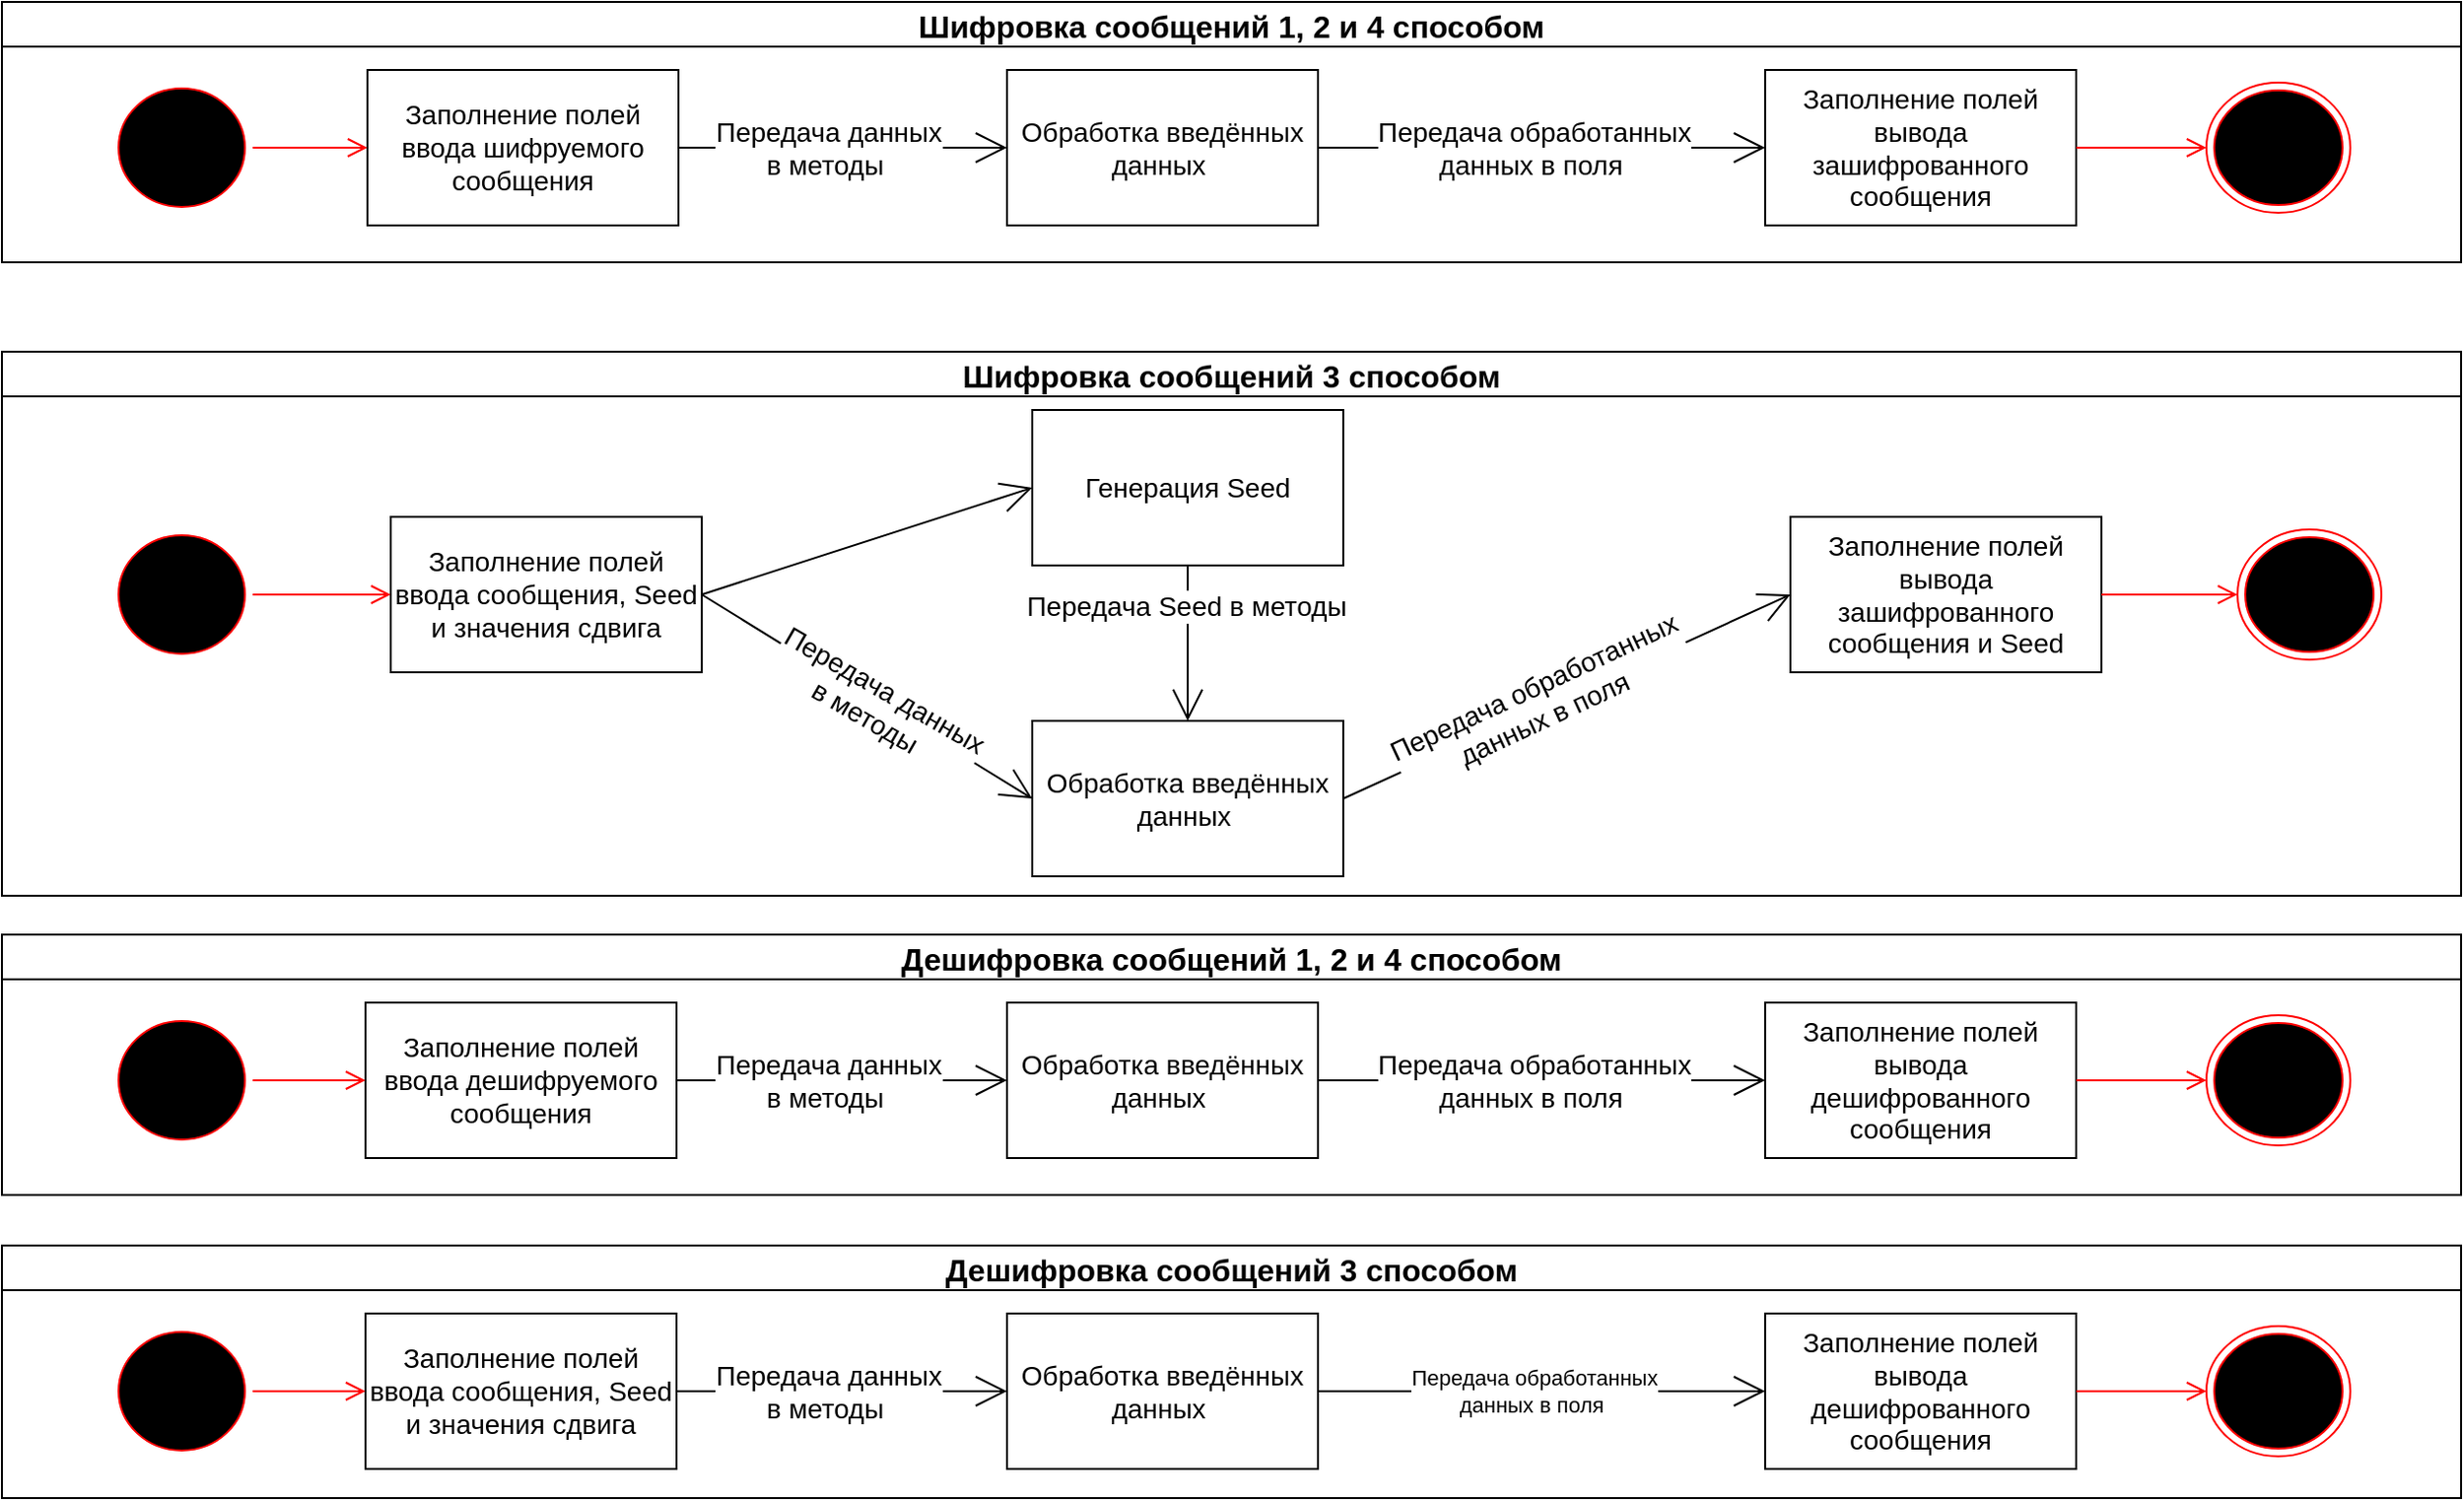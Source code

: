 <mxfile version="20.3.0" type="device"><diagram id="Tugr-xH9DyG1FIea2xim" name="Страница 1"><mxGraphModel dx="1195" dy="830" grid="1" gridSize="10" guides="1" tooltips="1" connect="1" arrows="1" fold="1" page="0" pageScale="1" pageWidth="827" pageHeight="1169" math="0" shadow="0"><root><mxCell id="0"/><mxCell id="1" parent="0"/><mxCell id="VseMqzzLTN0m9cGZWWbS-2" value="Шифровка сообщений 1, 2 и 4 способом" style="swimlane;fontSize=16;" parent="1" vertex="1"><mxGeometry x="120" y="100" width="1265" height="134" as="geometry"/></mxCell><mxCell id="VseMqzzLTN0m9cGZWWbS-6" value="" style="ellipse;html=1;shape=endState;fillColor=#000000;strokeColor=#ff0000;" parent="VseMqzzLTN0m9cGZWWbS-2" vertex="1"><mxGeometry x="1134" y="41.5" width="74" height="67" as="geometry"/></mxCell><mxCell id="VseMqzzLTN0m9cGZWWbS-16" value="" style="ellipse;html=1;shape=startState;fillColor=#000000;strokeColor=#ff0000;" parent="VseMqzzLTN0m9cGZWWbS-2" vertex="1"><mxGeometry x="56" y="40.5" width="73" height="69" as="geometry"/></mxCell><mxCell id="x1-pUdwQhjODYQZPoeF0-2" value="&lt;font style=&quot;vertical-align: inherit;&quot;&gt;&lt;font style=&quot;vertical-align: inherit; font-size: 14px;&quot;&gt;Заполнение полей ввода шифруемого сообщения&lt;/font&gt;&lt;/font&gt;" style="rounded=0;whiteSpace=wrap;html=1;hachureGap=4;rotation=0;" parent="VseMqzzLTN0m9cGZWWbS-2" vertex="1"><mxGeometry x="188" y="35" width="160" height="80" as="geometry"/></mxCell><mxCell id="VseMqzzLTN0m9cGZWWbS-15" value="" style="edgeStyle=orthogonalEdgeStyle;html=1;verticalAlign=bottom;endArrow=open;endSize=8;strokeColor=#ff0000;rounded=0;entryX=0;entryY=0.5;entryDx=0;entryDy=0;exitX=1;exitY=0.5;exitDx=0;exitDy=0;" parent="VseMqzzLTN0m9cGZWWbS-2" source="VseMqzzLTN0m9cGZWWbS-16" target="x1-pUdwQhjODYQZPoeF0-2" edge="1"><mxGeometry relative="1" as="geometry"><mxPoint x="185" y="86" as="targetPoint"/><mxPoint x="100" y="227" as="sourcePoint"/></mxGeometry></mxCell><mxCell id="x1-pUdwQhjODYQZPoeF0-10" value="&lt;font style=&quot;vertical-align: inherit;&quot;&gt;&lt;font style=&quot;vertical-align: inherit;&quot;&gt;&lt;font style=&quot;vertical-align: inherit;&quot;&gt;&lt;font style=&quot;vertical-align: inherit;&quot;&gt;&lt;font style=&quot;vertical-align: inherit;&quot;&gt;&lt;font style=&quot;vertical-align: inherit; font-size: 14px;&quot;&gt;Заполнение полей вывода зашифрованного сообщения&lt;/font&gt;&lt;/font&gt;&lt;/font&gt;&lt;/font&gt;&lt;/font&gt;&lt;/font&gt;" style="rounded=0;whiteSpace=wrap;html=1;hachureGap=4;rotation=0;" parent="VseMqzzLTN0m9cGZWWbS-2" vertex="1"><mxGeometry x="907" y="35" width="160" height="80" as="geometry"/></mxCell><mxCell id="VseMqzzLTN0m9cGZWWbS-7" value="" style="edgeStyle=orthogonalEdgeStyle;html=1;verticalAlign=bottom;endArrow=open;endSize=8;strokeColor=#ff0000;rounded=0;entryX=0;entryY=0.5;entryDx=0;entryDy=0;exitX=1;exitY=0.5;exitDx=0;exitDy=0;" parent="VseMqzzLTN0m9cGZWWbS-2" source="x1-pUdwQhjODYQZPoeF0-10" target="VseMqzzLTN0m9cGZWWbS-6" edge="1"><mxGeometry relative="1" as="geometry"><mxPoint x="1176" y="18" as="targetPoint"/><mxPoint x="1077" y="18" as="sourcePoint"/></mxGeometry></mxCell><mxCell id="x1-pUdwQhjODYQZPoeF0-8" value="&lt;font style=&quot;vertical-align: inherit;&quot;&gt;&lt;font style=&quot;vertical-align: inherit;&quot;&gt;&lt;font style=&quot;vertical-align: inherit;&quot;&gt;&lt;font style=&quot;vertical-align: inherit; font-size: 14px;&quot;&gt;Обработка введённых данных&amp;nbsp;&lt;/font&gt;&lt;/font&gt;&lt;/font&gt;&lt;/font&gt;" style="rounded=0;whiteSpace=wrap;html=1;hachureGap=4;rotation=0;" parent="VseMqzzLTN0m9cGZWWbS-2" vertex="1"><mxGeometry x="516.996" y="35.0" width="160" height="80" as="geometry"/></mxCell><mxCell id="x1-pUdwQhjODYQZPoeF0-9" style="edgeStyle=none;curved=1;rounded=0;orthogonalLoop=1;jettySize=auto;html=1;endArrow=open;startSize=14;endSize=14;sourcePerimeterSpacing=8;targetPerimeterSpacing=8;entryX=0;entryY=0.5;entryDx=0;entryDy=0;exitX=1;exitY=0.5;exitDx=0;exitDy=0;" parent="VseMqzzLTN0m9cGZWWbS-2" source="x1-pUdwQhjODYQZPoeF0-2" target="x1-pUdwQhjODYQZPoeF0-8" edge="1"><mxGeometry relative="1" as="geometry"><mxPoint x="432" y="56" as="targetPoint"/></mxGeometry></mxCell><mxCell id="x1-pUdwQhjODYQZPoeF0-13" value="&lt;font style=&quot;vertical-align: inherit;&quot;&gt;&lt;font style=&quot;vertical-align: inherit;&quot;&gt;&lt;font style=&quot;vertical-align: inherit; font-size: 14px;&quot;&gt;&lt;font style=&quot;vertical-align: inherit; font-size: 14px;&quot;&gt;Передача данных&lt;br&gt;в методы&amp;nbsp;&lt;/font&gt;&lt;/font&gt;&lt;/font&gt;&lt;/font&gt;" style="edgeLabel;html=1;align=center;verticalAlign=middle;resizable=0;points=[];" parent="x1-pUdwQhjODYQZPoeF0-9" vertex="1" connectable="0"><mxGeometry x="0.525" y="8" relative="1" as="geometry"><mxPoint x="-52" y="8" as="offset"/></mxGeometry></mxCell><mxCell id="x1-pUdwQhjODYQZPoeF0-11" style="edgeStyle=none;curved=1;rounded=0;orthogonalLoop=1;jettySize=auto;html=1;endArrow=open;startSize=14;endSize=14;sourcePerimeterSpacing=8;targetPerimeterSpacing=8;exitX=1;exitY=0.5;exitDx=0;exitDy=0;entryX=0;entryY=0.5;entryDx=0;entryDy=0;" parent="VseMqzzLTN0m9cGZWWbS-2" source="x1-pUdwQhjODYQZPoeF0-8" target="x1-pUdwQhjODYQZPoeF0-10" edge="1"><mxGeometry relative="1" as="geometry"/></mxCell><mxCell id="x1-pUdwQhjODYQZPoeF0-14" value="&lt;font style=&quot;vertical-align: inherit;&quot;&gt;&lt;font style=&quot;vertical-align: inherit; font-size: 14px;&quot;&gt;Передача обработанных&lt;br&gt;данных в поля&amp;nbsp;&lt;/font&gt;&lt;/font&gt;" style="edgeLabel;html=1;align=center;verticalAlign=middle;resizable=0;points=[];" parent="x1-pUdwQhjODYQZPoeF0-11" vertex="1" connectable="0"><mxGeometry x="0.38" y="5" relative="1" as="geometry"><mxPoint x="-48" y="5" as="offset"/></mxGeometry></mxCell><mxCell id="VseMqzzLTN0m9cGZWWbS-17" value="Шифровка сообщений 3 способом" style="swimlane;fontSize=16;" parent="1" vertex="1"><mxGeometry x="120" y="280" width="1265" height="280" as="geometry"/></mxCell><mxCell id="VseMqzzLTN0m9cGZWWbS-18" value="" style="ellipse;html=1;shape=endState;fillColor=#000000;strokeColor=#ff0000;" parent="VseMqzzLTN0m9cGZWWbS-17" vertex="1"><mxGeometry x="1150" y="91.5" width="74" height="67" as="geometry"/></mxCell><mxCell id="VseMqzzLTN0m9cGZWWbS-19" value="" style="ellipse;html=1;shape=startState;fillColor=#000000;strokeColor=#ff0000;" parent="VseMqzzLTN0m9cGZWWbS-17" vertex="1"><mxGeometry x="56" y="90.5" width="73" height="69" as="geometry"/></mxCell><mxCell id="VseMqzzLTN0m9cGZWWbS-21" value="&lt;font style=&quot;vertical-align: inherit;&quot;&gt;&lt;font style=&quot;vertical-align: inherit; font-size: 14px;&quot;&gt;Заполнение полей ввода сообщения, Seed и значения сдвига&lt;/font&gt;&lt;/font&gt;" style="rounded=0;whiteSpace=wrap;html=1;hachureGap=4;rotation=0;" parent="VseMqzzLTN0m9cGZWWbS-17" vertex="1"><mxGeometry x="200" y="85" width="160" height="80" as="geometry"/></mxCell><mxCell id="VseMqzzLTN0m9cGZWWbS-20" value="" style="edgeStyle=orthogonalEdgeStyle;html=1;verticalAlign=bottom;endArrow=open;endSize=8;strokeColor=#ff0000;rounded=0;entryX=0;entryY=0.5;entryDx=0;entryDy=0;exitX=1;exitY=0.5;exitDx=0;exitDy=0;" parent="VseMqzzLTN0m9cGZWWbS-17" source="VseMqzzLTN0m9cGZWWbS-19" target="VseMqzzLTN0m9cGZWWbS-21" edge="1"><mxGeometry relative="1" as="geometry"><mxPoint x="189" y="-104.5" as="targetPoint"/><mxPoint x="120" y="80.5" as="sourcePoint"/></mxGeometry></mxCell><mxCell id="VseMqzzLTN0m9cGZWWbS-22" value="&lt;font style=&quot;vertical-align: inherit;&quot;&gt;&lt;font style=&quot;vertical-align: inherit;&quot;&gt;&lt;font style=&quot;vertical-align: inherit;&quot;&gt;&lt;font style=&quot;vertical-align: inherit; font-size: 14px;&quot;&gt;Обработка введённых данных&amp;nbsp;&lt;/font&gt;&lt;/font&gt;&lt;/font&gt;&lt;/font&gt;" style="rounded=0;whiteSpace=wrap;html=1;hachureGap=4;rotation=0;" parent="VseMqzzLTN0m9cGZWWbS-17" vertex="1"><mxGeometry x="529.996" y="190.0" width="160" height="80" as="geometry"/></mxCell><mxCell id="VseMqzzLTN0m9cGZWWbS-24" value="&lt;font style=&quot;font-size: 14px;&quot;&gt;Заполнение полей вывода зашифрованного сообщения и Seed&lt;/font&gt;" style="rounded=0;whiteSpace=wrap;html=1;hachureGap=4;rotation=0;" parent="VseMqzzLTN0m9cGZWWbS-17" vertex="1"><mxGeometry x="920" y="85" width="160" height="80" as="geometry"/></mxCell><mxCell id="VseMqzzLTN0m9cGZWWbS-23" value="" style="edgeStyle=orthogonalEdgeStyle;html=1;verticalAlign=bottom;endArrow=open;endSize=8;strokeColor=#ff0000;rounded=0;entryX=0;entryY=0.5;entryDx=0;entryDy=0;exitX=1;exitY=0.5;exitDx=0;exitDy=0;" parent="VseMqzzLTN0m9cGZWWbS-17" source="VseMqzzLTN0m9cGZWWbS-24" target="VseMqzzLTN0m9cGZWWbS-18" edge="1"><mxGeometry relative="1" as="geometry"><mxPoint x="1135" y="-104.5" as="targetPoint"/><mxPoint x="1057" y="-104.5" as="sourcePoint"/></mxGeometry></mxCell><mxCell id="VseMqzzLTN0m9cGZWWbS-25" style="edgeStyle=none;curved=1;rounded=0;orthogonalLoop=1;jettySize=auto;html=1;endArrow=open;startSize=14;endSize=14;sourcePerimeterSpacing=8;targetPerimeterSpacing=8;entryX=0;entryY=0.5;entryDx=0;entryDy=0;exitX=1;exitY=0.5;exitDx=0;exitDy=0;" parent="VseMqzzLTN0m9cGZWWbS-17" source="VseMqzzLTN0m9cGZWWbS-21" target="VseMqzzLTN0m9cGZWWbS-22" edge="1"><mxGeometry relative="1" as="geometry"><mxPoint x="513.996" y="-104.5" as="targetPoint"/><mxPoint x="349" y="-104.5" as="sourcePoint"/></mxGeometry></mxCell><mxCell id="VseMqzzLTN0m9cGZWWbS-26" value="&lt;font style=&quot;vertical-align: inherit;&quot;&gt;&lt;font style=&quot;vertical-align: inherit;&quot;&gt;&lt;font style=&quot;vertical-align: inherit;&quot;&gt;&lt;font style=&quot;vertical-align: inherit; font-size: 14px;&quot;&gt;Передача данных&lt;br&gt;в методы&amp;nbsp;&lt;/font&gt;&lt;/font&gt;&lt;/font&gt;&lt;/font&gt;" style="edgeLabel;html=1;align=center;verticalAlign=middle;resizable=0;points=[];rotation=30;" parent="VseMqzzLTN0m9cGZWWbS-25" vertex="1" connectable="0"><mxGeometry x="0.525" y="8" relative="1" as="geometry"><mxPoint x="-44" y="-18" as="offset"/></mxGeometry></mxCell><mxCell id="VseMqzzLTN0m9cGZWWbS-27" style="edgeStyle=none;curved=1;rounded=0;orthogonalLoop=1;jettySize=auto;html=1;endArrow=open;startSize=14;endSize=14;sourcePerimeterSpacing=8;targetPerimeterSpacing=8;exitX=1;exitY=0.5;exitDx=0;exitDy=0;entryX=0;entryY=0.5;entryDx=0;entryDy=0;" parent="VseMqzzLTN0m9cGZWWbS-17" source="VseMqzzLTN0m9cGZWWbS-22" target="VseMqzzLTN0m9cGZWWbS-24" edge="1"><mxGeometry relative="1" as="geometry"><mxPoint x="697.996" y="80.0" as="sourcePoint"/><mxPoint x="868" y="81.5" as="targetPoint"/></mxGeometry></mxCell><mxCell id="VseMqzzLTN0m9cGZWWbS-28" value="&lt;font style=&quot;vertical-align: inherit; font-size: 14px;&quot;&gt;&lt;font style=&quot;vertical-align: inherit; font-size: 14px;&quot;&gt;Передача обработанных&lt;br&gt;данных в поля&amp;nbsp;&lt;/font&gt;&lt;/font&gt;" style="edgeLabel;html=1;align=center;verticalAlign=middle;resizable=0;points=[];rotation=-25;" parent="VseMqzzLTN0m9cGZWWbS-27" vertex="1" connectable="0"><mxGeometry x="0.38" y="5" relative="1" as="geometry"><mxPoint x="-56" y="27" as="offset"/></mxGeometry></mxCell><mxCell id="VseMqzzLTN0m9cGZWWbS-55" value="&lt;font style=&quot;vertical-align: inherit;&quot;&gt;&lt;font style=&quot;vertical-align: inherit;&quot;&gt;&lt;font style=&quot;vertical-align: inherit;&quot;&gt;&lt;font style=&quot;vertical-align: inherit; font-size: 14px;&quot;&gt;Генерация Seed&lt;/font&gt;&lt;/font&gt;&lt;/font&gt;&lt;/font&gt;" style="rounded=0;whiteSpace=wrap;html=1;hachureGap=4;rotation=0;" parent="VseMqzzLTN0m9cGZWWbS-17" vertex="1"><mxGeometry x="529.996" y="30.0" width="160" height="80" as="geometry"/></mxCell><mxCell id="VseMqzzLTN0m9cGZWWbS-57" style="edgeStyle=none;curved=1;rounded=0;orthogonalLoop=1;jettySize=auto;html=1;endArrow=open;startSize=14;endSize=14;sourcePerimeterSpacing=8;targetPerimeterSpacing=8;entryX=0;entryY=0.5;entryDx=0;entryDy=0;exitX=1;exitY=0.5;exitDx=0;exitDy=0;" parent="VseMqzzLTN0m9cGZWWbS-17" source="VseMqzzLTN0m9cGZWWbS-21" target="VseMqzzLTN0m9cGZWWbS-55" edge="1"><mxGeometry relative="1" as="geometry"><mxPoint x="529.996" y="90.0" as="targetPoint"/><mxPoint x="370" y="135" as="sourcePoint"/></mxGeometry></mxCell><mxCell id="eRYR3-fAB2bb1uVzsLck-2" style="edgeStyle=none;curved=1;rounded=0;orthogonalLoop=1;jettySize=auto;html=1;endArrow=open;startSize=14;endSize=14;sourcePerimeterSpacing=8;targetPerimeterSpacing=8;entryX=0.5;entryY=0;entryDx=0;entryDy=0;exitX=0.5;exitY=1;exitDx=0;exitDy=0;" parent="VseMqzzLTN0m9cGZWWbS-17" source="VseMqzzLTN0m9cGZWWbS-55" target="VseMqzzLTN0m9cGZWWbS-22" edge="1"><mxGeometry relative="1" as="geometry"><mxPoint x="539.996" y="80.0" as="targetPoint"/><mxPoint x="370" y="135" as="sourcePoint"/></mxGeometry></mxCell><mxCell id="eRYR3-fAB2bb1uVzsLck-3" value="&lt;span style=&quot;&quot;&gt;&lt;font style=&quot;font-size: 14px;&quot;&gt;Передача Seed в методы&lt;/font&gt;&lt;/span&gt;" style="edgeLabel;html=1;align=center;verticalAlign=middle;resizable=0;points=[];" parent="eRYR3-fAB2bb1uVzsLck-2" vertex="1" connectable="0"><mxGeometry x="-0.486" y="-1" relative="1" as="geometry"><mxPoint as="offset"/></mxGeometry></mxCell><mxCell id="VseMqzzLTN0m9cGZWWbS-29" value="Дешифровка сообщений 1, 2 и 4 способом" style="swimlane;fontSize=16;" parent="1" vertex="1"><mxGeometry x="120" y="580" width="1265" height="134" as="geometry"/></mxCell><mxCell id="VseMqzzLTN0m9cGZWWbS-30" value="" style="ellipse;html=1;shape=endState;fillColor=#000000;strokeColor=#ff0000;" parent="VseMqzzLTN0m9cGZWWbS-29" vertex="1"><mxGeometry x="1134" y="41.5" width="74" height="67" as="geometry"/></mxCell><mxCell id="VseMqzzLTN0m9cGZWWbS-31" value="" style="ellipse;html=1;shape=startState;fillColor=#000000;strokeColor=#ff0000;" parent="VseMqzzLTN0m9cGZWWbS-29" vertex="1"><mxGeometry x="56" y="40.5" width="73" height="69" as="geometry"/></mxCell><mxCell id="VseMqzzLTN0m9cGZWWbS-32" value="&lt;font style=&quot;font-size: 14px;&quot;&gt;Заполнение полей ввода дешифруемого сообщения&lt;/font&gt;" style="rounded=0;whiteSpace=wrap;html=1;hachureGap=4;rotation=0;" parent="VseMqzzLTN0m9cGZWWbS-29" vertex="1"><mxGeometry x="187" y="35" width="160" height="80" as="geometry"/></mxCell><mxCell id="VseMqzzLTN0m9cGZWWbS-33" value="" style="edgeStyle=orthogonalEdgeStyle;html=1;verticalAlign=bottom;endArrow=open;endSize=8;strokeColor=#ff0000;rounded=0;entryX=0;entryY=0.5;entryDx=0;entryDy=0;exitX=1;exitY=0.5;exitDx=0;exitDy=0;" parent="VseMqzzLTN0m9cGZWWbS-29" source="VseMqzzLTN0m9cGZWWbS-31" target="VseMqzzLTN0m9cGZWWbS-32" edge="1"><mxGeometry relative="1" as="geometry"><mxPoint x="198" y="-110" as="targetPoint"/><mxPoint x="139" y="-110" as="sourcePoint"/></mxGeometry></mxCell><mxCell id="VseMqzzLTN0m9cGZWWbS-34" value="&lt;font style=&quot;vertical-align: inherit;&quot;&gt;&lt;font style=&quot;vertical-align: inherit;&quot;&gt;&lt;font style=&quot;vertical-align: inherit;&quot;&gt;&lt;font style=&quot;vertical-align: inherit; font-size: 14px;&quot;&gt;Обработка введённых данных&amp;nbsp;&lt;/font&gt;&lt;/font&gt;&lt;/font&gt;&lt;/font&gt;" style="rounded=0;whiteSpace=wrap;html=1;hachureGap=4;rotation=0;" parent="VseMqzzLTN0m9cGZWWbS-29" vertex="1"><mxGeometry x="516.996" y="35.0" width="160" height="80" as="geometry"/></mxCell><mxCell id="VseMqzzLTN0m9cGZWWbS-35" value="&lt;font style=&quot;font-size: 14px;&quot;&gt;Заполнение полей вывода дешифрованного сообщения&lt;/font&gt;" style="rounded=0;whiteSpace=wrap;html=1;hachureGap=4;rotation=0;" parent="VseMqzzLTN0m9cGZWWbS-29" vertex="1"><mxGeometry x="907" y="35" width="160" height="80" as="geometry"/></mxCell><mxCell id="VseMqzzLTN0m9cGZWWbS-36" value="" style="edgeStyle=orthogonalEdgeStyle;html=1;verticalAlign=bottom;endArrow=open;endSize=8;strokeColor=#ff0000;rounded=0;entryX=0;entryY=0.5;entryDx=0;entryDy=0;exitX=1;exitY=0.5;exitDx=0;exitDy=0;" parent="VseMqzzLTN0m9cGZWWbS-29" source="VseMqzzLTN0m9cGZWWbS-35" target="VseMqzzLTN0m9cGZWWbS-30" edge="1"><mxGeometry relative="1" as="geometry"><mxPoint x="1144" y="-110" as="targetPoint"/><mxPoint x="1066" y="-110" as="sourcePoint"/></mxGeometry></mxCell><mxCell id="VseMqzzLTN0m9cGZWWbS-37" style="edgeStyle=none;curved=1;rounded=0;orthogonalLoop=1;jettySize=auto;html=1;endArrow=open;startSize=14;endSize=14;sourcePerimeterSpacing=8;targetPerimeterSpacing=8;entryX=0;entryY=0.5;entryDx=0;entryDy=0;exitX=1;exitY=0.5;exitDx=0;exitDy=0;" parent="VseMqzzLTN0m9cGZWWbS-29" source="VseMqzzLTN0m9cGZWWbS-32" target="VseMqzzLTN0m9cGZWWbS-34" edge="1"><mxGeometry relative="1" as="geometry"><mxPoint x="522.996" y="-110.0" as="targetPoint"/><mxPoint x="358" y="-110" as="sourcePoint"/></mxGeometry></mxCell><mxCell id="VseMqzzLTN0m9cGZWWbS-38" value="&lt;font style=&quot;vertical-align: inherit;&quot;&gt;&lt;font style=&quot;vertical-align: inherit;&quot;&gt;&lt;font style=&quot;vertical-align: inherit;&quot;&gt;&lt;font style=&quot;vertical-align: inherit; font-size: 14px;&quot;&gt;Передача данных&lt;br&gt;в методы&amp;nbsp;&lt;/font&gt;&lt;/font&gt;&lt;/font&gt;&lt;/font&gt;" style="edgeLabel;html=1;align=center;verticalAlign=middle;resizable=0;points=[];" parent="VseMqzzLTN0m9cGZWWbS-37" vertex="1" connectable="0"><mxGeometry x="0.525" y="8" relative="1" as="geometry"><mxPoint x="-52" y="8" as="offset"/></mxGeometry></mxCell><mxCell id="VseMqzzLTN0m9cGZWWbS-39" style="edgeStyle=none;curved=1;rounded=0;orthogonalLoop=1;jettySize=auto;html=1;endArrow=open;startSize=14;endSize=14;sourcePerimeterSpacing=8;targetPerimeterSpacing=8;exitX=1;exitY=0.5;exitDx=0;exitDy=0;entryX=0;entryY=0.5;entryDx=0;entryDy=0;" parent="VseMqzzLTN0m9cGZWWbS-29" source="VseMqzzLTN0m9cGZWWbS-34" target="VseMqzzLTN0m9cGZWWbS-35" edge="1"><mxGeometry relative="1" as="geometry"><mxPoint x="706.996" y="74.5" as="sourcePoint"/><mxPoint x="877" y="76" as="targetPoint"/></mxGeometry></mxCell><mxCell id="VseMqzzLTN0m9cGZWWbS-40" value="&lt;font style=&quot;vertical-align: inherit; font-size: 14px;&quot;&gt;&lt;font style=&quot;vertical-align: inherit; font-size: 14px;&quot;&gt;Передача обработанных&lt;br&gt;данных в поля&amp;nbsp;&lt;/font&gt;&lt;/font&gt;" style="edgeLabel;html=1;align=center;verticalAlign=middle;resizable=0;points=[];" parent="VseMqzzLTN0m9cGZWWbS-39" vertex="1" connectable="0"><mxGeometry x="0.38" y="5" relative="1" as="geometry"><mxPoint x="-48" y="5" as="offset"/></mxGeometry></mxCell><mxCell id="VseMqzzLTN0m9cGZWWbS-41" value="Дешифровка сообщений 3 способом" style="swimlane;fontSize=16;" parent="1" vertex="1"><mxGeometry x="120" y="740" width="1265" height="130" as="geometry"/></mxCell><mxCell id="VseMqzzLTN0m9cGZWWbS-42" value="" style="ellipse;html=1;shape=endState;fillColor=#000000;strokeColor=#ff0000;" parent="VseMqzzLTN0m9cGZWWbS-41" vertex="1"><mxGeometry x="1134" y="41.5" width="74" height="67" as="geometry"/></mxCell><mxCell id="VseMqzzLTN0m9cGZWWbS-43" value="" style="ellipse;html=1;shape=startState;fillColor=#000000;strokeColor=#ff0000;" parent="VseMqzzLTN0m9cGZWWbS-41" vertex="1"><mxGeometry x="56" y="40.5" width="73" height="69" as="geometry"/></mxCell><mxCell id="VseMqzzLTN0m9cGZWWbS-44" value="&lt;font style=&quot;vertical-align: inherit;&quot;&gt;&lt;font style=&quot;vertical-align: inherit; font-size: 14px;&quot;&gt;Заполнение полей ввода сообщения, Seed и значения сдвига&lt;/font&gt;&lt;/font&gt;" style="rounded=0;whiteSpace=wrap;html=1;hachureGap=4;rotation=0;" parent="VseMqzzLTN0m9cGZWWbS-41" vertex="1"><mxGeometry x="187" y="35" width="160" height="80" as="geometry"/></mxCell><mxCell id="VseMqzzLTN0m9cGZWWbS-45" value="" style="edgeStyle=orthogonalEdgeStyle;html=1;verticalAlign=bottom;endArrow=open;endSize=8;strokeColor=#ff0000;rounded=0;entryX=0;entryY=0.5;entryDx=0;entryDy=0;exitX=1;exitY=0.5;exitDx=0;exitDy=0;" parent="VseMqzzLTN0m9cGZWWbS-41" source="VseMqzzLTN0m9cGZWWbS-43" target="VseMqzzLTN0m9cGZWWbS-44" edge="1"><mxGeometry relative="1" as="geometry"><mxPoint x="198" y="-110" as="targetPoint"/><mxPoint x="139" y="-110" as="sourcePoint"/></mxGeometry></mxCell><mxCell id="VseMqzzLTN0m9cGZWWbS-46" value="&lt;font style=&quot;vertical-align: inherit;&quot;&gt;&lt;font style=&quot;vertical-align: inherit;&quot;&gt;&lt;font style=&quot;vertical-align: inherit;&quot;&gt;&lt;font style=&quot;vertical-align: inherit; font-size: 14px;&quot;&gt;Обработка введённых данных&amp;nbsp;&lt;/font&gt;&lt;/font&gt;&lt;/font&gt;&lt;/font&gt;" style="rounded=0;whiteSpace=wrap;html=1;hachureGap=4;rotation=0;" parent="VseMqzzLTN0m9cGZWWbS-41" vertex="1"><mxGeometry x="516.996" y="35.0" width="160" height="80" as="geometry"/></mxCell><mxCell id="VseMqzzLTN0m9cGZWWbS-47" value="&lt;font style=&quot;font-size: 14px;&quot;&gt;Заполнение полей вывода дешифрованного сообщения&lt;/font&gt;" style="rounded=0;whiteSpace=wrap;html=1;hachureGap=4;rotation=0;" parent="VseMqzzLTN0m9cGZWWbS-41" vertex="1"><mxGeometry x="907" y="35" width="160" height="80" as="geometry"/></mxCell><mxCell id="VseMqzzLTN0m9cGZWWbS-48" value="" style="edgeStyle=orthogonalEdgeStyle;html=1;verticalAlign=bottom;endArrow=open;endSize=8;strokeColor=#ff0000;rounded=0;entryX=0;entryY=0.5;entryDx=0;entryDy=0;exitX=1;exitY=0.5;exitDx=0;exitDy=0;" parent="VseMqzzLTN0m9cGZWWbS-41" source="VseMqzzLTN0m9cGZWWbS-47" target="VseMqzzLTN0m9cGZWWbS-42" edge="1"><mxGeometry relative="1" as="geometry"><mxPoint x="1144" y="-110" as="targetPoint"/><mxPoint x="1066" y="-110" as="sourcePoint"/></mxGeometry></mxCell><mxCell id="VseMqzzLTN0m9cGZWWbS-49" style="edgeStyle=none;curved=1;rounded=0;orthogonalLoop=1;jettySize=auto;html=1;endArrow=open;startSize=14;endSize=14;sourcePerimeterSpacing=8;targetPerimeterSpacing=8;entryX=0;entryY=0.5;entryDx=0;entryDy=0;exitX=1;exitY=0.5;exitDx=0;exitDy=0;" parent="VseMqzzLTN0m9cGZWWbS-41" source="VseMqzzLTN0m9cGZWWbS-44" target="VseMqzzLTN0m9cGZWWbS-46" edge="1"><mxGeometry relative="1" as="geometry"><mxPoint x="522.996" y="-110.0" as="targetPoint"/><mxPoint x="358" y="-110" as="sourcePoint"/></mxGeometry></mxCell><mxCell id="VseMqzzLTN0m9cGZWWbS-50" value="&lt;font style=&quot;vertical-align: inherit;&quot;&gt;&lt;font style=&quot;vertical-align: inherit;&quot;&gt;&lt;font style=&quot;vertical-align: inherit;&quot;&gt;&lt;font style=&quot;vertical-align: inherit; font-size: 14px;&quot;&gt;Передача данных&lt;br&gt;в методы&amp;nbsp;&lt;/font&gt;&lt;/font&gt;&lt;/font&gt;&lt;/font&gt;" style="edgeLabel;html=1;align=center;verticalAlign=middle;resizable=0;points=[];" parent="VseMqzzLTN0m9cGZWWbS-49" vertex="1" connectable="0"><mxGeometry x="0.525" y="8" relative="1" as="geometry"><mxPoint x="-52" y="8" as="offset"/></mxGeometry></mxCell><mxCell id="VseMqzzLTN0m9cGZWWbS-51" style="edgeStyle=none;curved=1;rounded=0;orthogonalLoop=1;jettySize=auto;html=1;endArrow=open;startSize=14;endSize=14;sourcePerimeterSpacing=8;targetPerimeterSpacing=8;exitX=1;exitY=0.5;exitDx=0;exitDy=0;entryX=0;entryY=0.5;entryDx=0;entryDy=0;" parent="VseMqzzLTN0m9cGZWWbS-41" source="VseMqzzLTN0m9cGZWWbS-46" target="VseMqzzLTN0m9cGZWWbS-47" edge="1"><mxGeometry relative="1" as="geometry"><mxPoint x="706.996" y="74.5" as="sourcePoint"/><mxPoint x="877" y="76" as="targetPoint"/></mxGeometry></mxCell><mxCell id="VseMqzzLTN0m9cGZWWbS-52" value="&lt;font style=&quot;vertical-align: inherit;&quot;&gt;&lt;font style=&quot;vertical-align: inherit;&quot;&gt;Передача обработанных&lt;br&gt;данных в поля&amp;nbsp;&lt;/font&gt;&lt;/font&gt;" style="edgeLabel;html=1;align=center;verticalAlign=middle;resizable=0;points=[];" parent="VseMqzzLTN0m9cGZWWbS-51" vertex="1" connectable="0"><mxGeometry x="0.38" y="5" relative="1" as="geometry"><mxPoint x="-48" y="5" as="offset"/></mxGeometry></mxCell></root></mxGraphModel></diagram></mxfile>